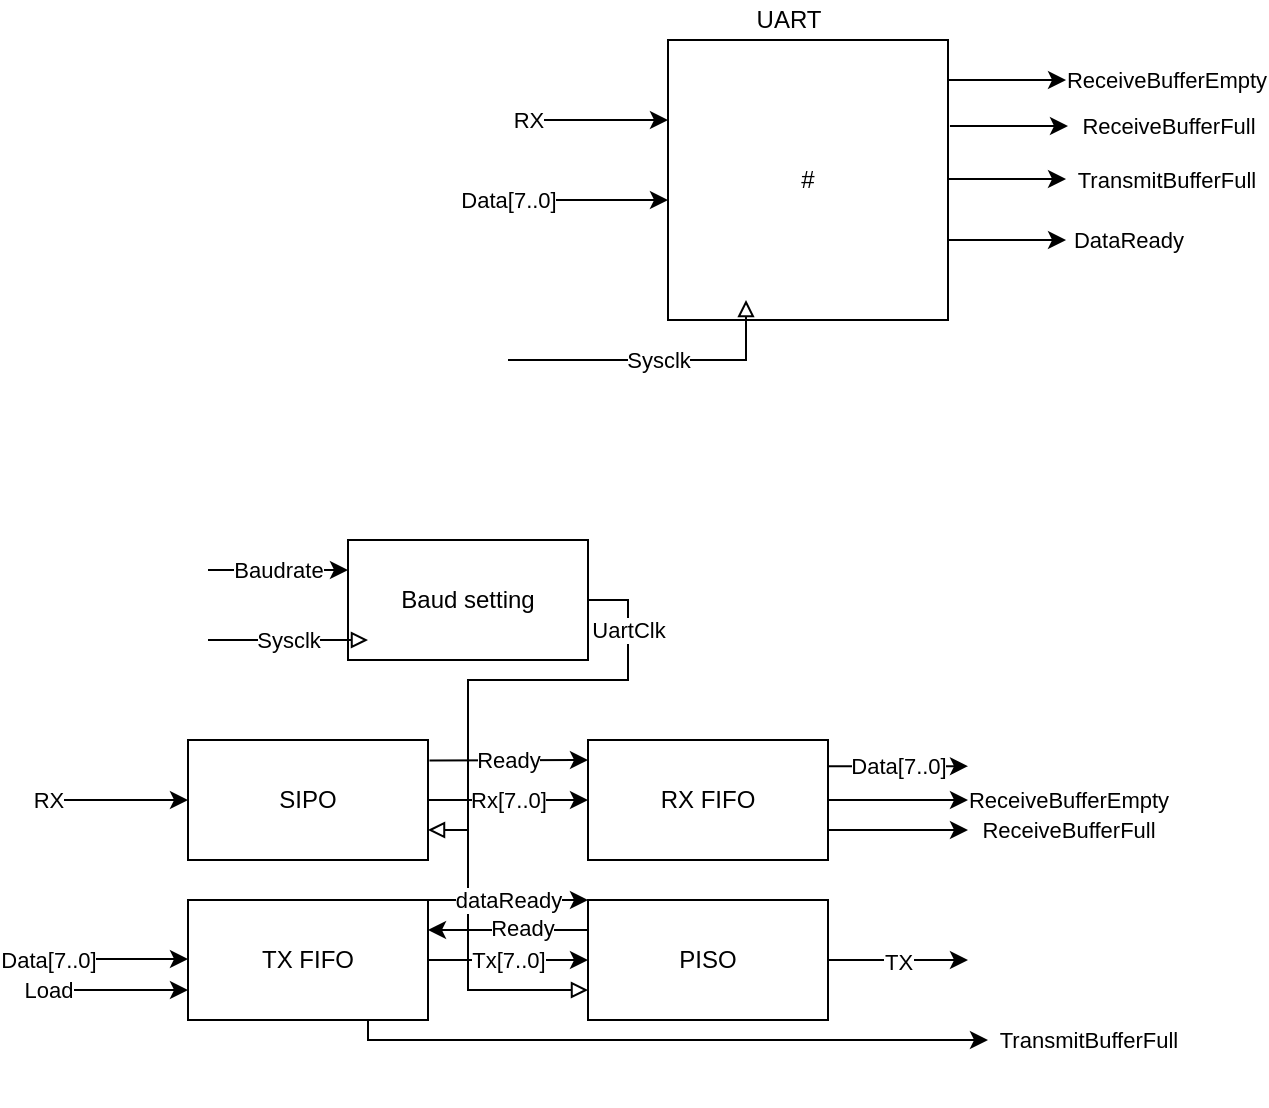 <mxfile version="13.6.2" type="device"><diagram id="MpUjHJU2dTYtarhWHewO" name="Page-1"><mxGraphModel dx="1245" dy="228" grid="1" gridSize="10" guides="1" tooltips="1" connect="1" arrows="1" fold="1" page="1" pageScale="1" pageWidth="850" pageHeight="1100" math="0" shadow="0"><root><mxCell id="0"/><mxCell id="1" parent="0"/><mxCell id="zaFGXom9koquHT796XcU-1" value="#" style="whiteSpace=wrap;html=1;aspect=fixed;" vertex="1" parent="1"><mxGeometry x="240" y="40" width="140" height="140" as="geometry"/></mxCell><mxCell id="zaFGXom9koquHT796XcU-2" value="Data[7..0]" style="endArrow=classic;html=1;" edge="1" parent="1"><mxGeometry x="-1" width="50" height="50" relative="1" as="geometry"><mxPoint x="160" y="120" as="sourcePoint"/><mxPoint x="240" y="120" as="targetPoint"/><mxPoint as="offset"/></mxGeometry></mxCell><mxCell id="zaFGXom9koquHT796XcU-3" value="RX" style="endArrow=classic;html=1;" edge="1" parent="1"><mxGeometry x="-1" width="50" height="50" relative="1" as="geometry"><mxPoint x="170" y="80" as="sourcePoint"/><mxPoint x="240" y="80" as="targetPoint"/><mxPoint as="offset"/></mxGeometry></mxCell><mxCell id="zaFGXom9koquHT796XcU-6" value="UART" style="text;html=1;align=center;verticalAlign=middle;resizable=0;points=[];autosize=1;" vertex="1" parent="1"><mxGeometry x="275" y="20" width="50" height="20" as="geometry"/></mxCell><mxCell id="zaFGXom9koquHT796XcU-7" value="ReceiveBufferFull" style="endArrow=classic;html=1;exitX=1.007;exitY=0.307;exitDx=0;exitDy=0;exitPerimeter=0;" edge="1" parent="1" source="zaFGXom9koquHT796XcU-1"><mxGeometry x="1" y="50" width="50" height="50" relative="1" as="geometry"><mxPoint x="400" y="80" as="sourcePoint"/><mxPoint x="440" y="83" as="targetPoint"/><mxPoint x="50" y="50" as="offset"/></mxGeometry></mxCell><mxCell id="zaFGXom9koquHT796XcU-8" value="TransmitBufferFull" style="endArrow=classic;html=1;exitX=1.007;exitY=0.307;exitDx=0;exitDy=0;exitPerimeter=0;" edge="1" parent="1"><mxGeometry x="1" y="50" width="50" height="50" relative="1" as="geometry"><mxPoint x="380" y="109.5" as="sourcePoint"/><mxPoint x="439.02" y="109.52" as="targetPoint"/><mxPoint x="50" y="50" as="offset"/></mxGeometry></mxCell><mxCell id="zaFGXom9koquHT796XcU-9" value="DataReady" style="endArrow=classic;html=1;exitX=1.007;exitY=0.307;exitDx=0;exitDy=0;exitPerimeter=0;" edge="1" parent="1"><mxGeometry x="1" y="31" width="50" height="50" relative="1" as="geometry"><mxPoint x="380" y="140" as="sourcePoint"/><mxPoint x="439.02" y="140.02" as="targetPoint"/><mxPoint x="31" y="31" as="offset"/></mxGeometry></mxCell><mxCell id="zaFGXom9koquHT796XcU-10" value="ReceiveBufferEmpty" style="endArrow=classic;html=1;exitX=1.007;exitY=0.307;exitDx=0;exitDy=0;exitPerimeter=0;" edge="1" parent="1"><mxGeometry x="1" y="50" width="50" height="50" relative="1" as="geometry"><mxPoint x="380" y="60.0" as="sourcePoint"/><mxPoint x="439.02" y="60.02" as="targetPoint"/><mxPoint x="50" y="50" as="offset"/></mxGeometry></mxCell><mxCell id="zaFGXom9koquHT796XcU-17" value="Data[7..0]" style="edgeStyle=orthogonalEdgeStyle;rounded=0;orthogonalLoop=1;jettySize=auto;html=1;" edge="1" parent="1"><mxGeometry relative="1" as="geometry"><mxPoint x="320" y="403.09" as="sourcePoint"/><mxPoint x="390" y="403.09" as="targetPoint"/></mxGeometry></mxCell><mxCell id="zaFGXom9koquHT796XcU-11" value="RX FIFO" style="rounded=0;whiteSpace=wrap;html=1;" vertex="1" parent="1"><mxGeometry x="200" y="390" width="120" height="60" as="geometry"/></mxCell><mxCell id="zaFGXom9koquHT796XcU-22" value="Tx[7..0]" style="edgeStyle=orthogonalEdgeStyle;rounded=0;orthogonalLoop=1;jettySize=auto;html=1;" edge="1" parent="1" source="zaFGXom9koquHT796XcU-14" target="zaFGXom9koquHT796XcU-21"><mxGeometry relative="1" as="geometry"/></mxCell><mxCell id="zaFGXom9koquHT796XcU-14" value="TX FIFO" style="rounded=0;whiteSpace=wrap;html=1;" vertex="1" parent="1"><mxGeometry y="470" width="120" height="60" as="geometry"/></mxCell><mxCell id="zaFGXom9koquHT796XcU-15" value="RX" style="endArrow=classic;html=1;entryX=0;entryY=0.5;entryDx=0;entryDy=0;" edge="1" parent="1" target="zaFGXom9koquHT796XcU-19"><mxGeometry x="-1" width="50" height="50" relative="1" as="geometry"><mxPoint x="-70" y="420" as="sourcePoint"/><mxPoint x="-20" y="410.5" as="targetPoint"/><mxPoint as="offset"/></mxGeometry></mxCell><mxCell id="zaFGXom9koquHT796XcU-18" value="Data[7..0]" style="endArrow=classic;html=1;" edge="1" parent="1"><mxGeometry x="-1" width="50" height="50" relative="1" as="geometry"><mxPoint x="-70" y="499.5" as="sourcePoint"/><mxPoint y="499.5" as="targetPoint"/><mxPoint as="offset"/></mxGeometry></mxCell><mxCell id="zaFGXom9koquHT796XcU-20" value="Rx[7..0]" style="edgeStyle=orthogonalEdgeStyle;rounded=0;orthogonalLoop=1;jettySize=auto;html=1;" edge="1" parent="1" source="zaFGXom9koquHT796XcU-19" target="zaFGXom9koquHT796XcU-11"><mxGeometry relative="1" as="geometry"/></mxCell><mxCell id="zaFGXom9koquHT796XcU-19" value="SIPO" style="rounded=0;whiteSpace=wrap;html=1;" vertex="1" parent="1"><mxGeometry y="390" width="120" height="60" as="geometry"/></mxCell><mxCell id="zaFGXom9koquHT796XcU-24" value="TX" style="edgeStyle=orthogonalEdgeStyle;rounded=0;orthogonalLoop=1;jettySize=auto;html=1;" edge="1" parent="1" source="zaFGXom9koquHT796XcU-21"><mxGeometry relative="1" as="geometry"><mxPoint x="390" y="500" as="targetPoint"/></mxGeometry></mxCell><mxCell id="zaFGXom9koquHT796XcU-21" value="PISO" style="rounded=0;whiteSpace=wrap;html=1;" vertex="1" parent="1"><mxGeometry x="200" y="470" width="120" height="60" as="geometry"/></mxCell><mxCell id="zaFGXom9koquHT796XcU-25" value="Sysclk" style="endArrow=block;html=1;rounded=0;endFill=0;" edge="1" parent="1"><mxGeometry width="50" height="50" relative="1" as="geometry"><mxPoint x="160" y="200" as="sourcePoint"/><mxPoint x="279" y="170" as="targetPoint"/><Array as="points"><mxPoint x="275" y="200"/><mxPoint x="279" y="200"/></Array></mxGeometry></mxCell><mxCell id="zaFGXom9koquHT796XcU-27" value="Baud setting" style="rounded=0;whiteSpace=wrap;html=1;" vertex="1" parent="1"><mxGeometry x="80" y="290" width="120" height="60" as="geometry"/></mxCell><mxCell id="zaFGXom9koquHT796XcU-28" value="Baudrate" style="endArrow=classic;html=1;entryX=0;entryY=0.25;entryDx=0;entryDy=0;" edge="1" parent="1" target="zaFGXom9koquHT796XcU-27"><mxGeometry width="50" height="50" relative="1" as="geometry"><mxPoint x="10" y="305" as="sourcePoint"/><mxPoint x="100" y="400" as="targetPoint"/></mxGeometry></mxCell><mxCell id="zaFGXom9koquHT796XcU-29" value="Sysclk" style="endArrow=block;html=1;endFill=0;rounded=0;" edge="1" parent="1"><mxGeometry width="50" height="50" relative="1" as="geometry"><mxPoint x="10" y="340" as="sourcePoint"/><mxPoint x="90" y="340" as="targetPoint"/><Array as="points"><mxPoint x="80" y="340"/></Array></mxGeometry></mxCell><mxCell id="zaFGXom9koquHT796XcU-30" value="UartClk" style="endArrow=block;html=1;exitX=1;exitY=0.5;exitDx=0;exitDy=0;entryX=0;entryY=0.75;entryDx=0;entryDy=0;rounded=0;endFill=0;" edge="1" parent="1" source="zaFGXom9koquHT796XcU-27" target="zaFGXom9koquHT796XcU-21"><mxGeometry x="-0.814" width="50" height="50" relative="1" as="geometry"><mxPoint x="60" y="490" as="sourcePoint"/><mxPoint x="110" y="440" as="targetPoint"/><Array as="points"><mxPoint x="220" y="320"/><mxPoint x="220" y="360"/><mxPoint x="140" y="360"/><mxPoint x="140" y="450"/><mxPoint x="140" y="515"/></Array><mxPoint as="offset"/></mxGeometry></mxCell><mxCell id="zaFGXom9koquHT796XcU-31" value="UartClk" style="endArrow=block;html=1;rounded=0;endFill=0;entryX=1;entryY=0.75;entryDx=0;entryDy=0;exitX=1;exitY=0.5;exitDx=0;exitDy=0;" edge="1" parent="1" source="zaFGXom9koquHT796XcU-27" target="zaFGXom9koquHT796XcU-19"><mxGeometry x="-0.704" width="50" height="50" relative="1" as="geometry"><mxPoint x="220" y="330" as="sourcePoint"/><mxPoint x="170" y="432" as="targetPoint"/><Array as="points"><mxPoint x="220" y="320"/><mxPoint x="220" y="360"/><mxPoint x="140" y="360"/><mxPoint x="140" y="435"/></Array><mxPoint as="offset"/></mxGeometry></mxCell><mxCell id="zaFGXom9koquHT796XcU-32" value="ReceiveBufferFull" style="endArrow=classic;html=1;exitX=1;exitY=0.75;exitDx=0;exitDy=0;" edge="1" parent="1" source="zaFGXom9koquHT796XcU-11"><mxGeometry x="1" y="50" width="50" height="50" relative="1" as="geometry"><mxPoint x="330" y="450" as="sourcePoint"/><mxPoint x="390" y="435" as="targetPoint"/><mxPoint x="50" y="50" as="offset"/></mxGeometry></mxCell><mxCell id="zaFGXom9koquHT796XcU-33" value="ReceiveBufferEmpty" style="endArrow=classic;html=1;exitX=1;exitY=0.5;exitDx=0;exitDy=0;" edge="1" parent="1" source="zaFGXom9koquHT796XcU-11"><mxGeometry x="1" y="50" width="50" height="50" relative="1" as="geometry"><mxPoint x="325" y="419.58" as="sourcePoint"/><mxPoint x="390" y="420" as="targetPoint"/><mxPoint x="50" y="50" as="offset"/></mxGeometry></mxCell><mxCell id="zaFGXom9koquHT796XcU-35" value="&#10;&#10;&lt;span style=&quot;color: rgb(0, 0, 0); font-family: helvetica; font-size: 11px; font-style: normal; font-weight: 400; letter-spacing: normal; text-align: center; text-indent: 0px; text-transform: none; word-spacing: 0px; background-color: rgb(255, 255, 255); display: inline; float: none;&quot;&gt;TransmitBufferFull&lt;/span&gt;&#10;&#10;" style="endArrow=classic;html=1;exitX=0.75;exitY=1;exitDx=0;exitDy=0;rounded=0;" edge="1" parent="1" source="zaFGXom9koquHT796XcU-14"><mxGeometry x="1" y="50" width="50" height="50" relative="1" as="geometry"><mxPoint x="170" y="330" as="sourcePoint"/><mxPoint x="400" y="540" as="targetPoint"/><Array as="points"><mxPoint x="90" y="540"/></Array><mxPoint x="50" y="50" as="offset"/></mxGeometry></mxCell><mxCell id="zaFGXom9koquHT796XcU-36" value="" style="endArrow=classic;html=1;exitX=0;exitY=0.25;exitDx=0;exitDy=0;entryX=1;entryY=0.25;entryDx=0;entryDy=0;" edge="1" parent="1" source="zaFGXom9koquHT796XcU-21" target="zaFGXom9koquHT796XcU-14"><mxGeometry width="50" height="50" relative="1" as="geometry"><mxPoint x="170" y="510" as="sourcePoint"/><mxPoint x="220" y="460" as="targetPoint"/></mxGeometry></mxCell><mxCell id="zaFGXom9koquHT796XcU-37" value="Ready" style="edgeLabel;html=1;align=center;verticalAlign=middle;resizable=0;points=[];" vertex="1" connectable="0" parent="zaFGXom9koquHT796XcU-36"><mxGeometry x="-0.175" y="-1" relative="1" as="geometry"><mxPoint as="offset"/></mxGeometry></mxCell><mxCell id="zaFGXom9koquHT796XcU-38" value="Ready" style="endArrow=classic;html=1;exitX=1.006;exitY=0.171;exitDx=0;exitDy=0;exitPerimeter=0;" edge="1" parent="1" source="zaFGXom9koquHT796XcU-19"><mxGeometry width="50" height="50" relative="1" as="geometry"><mxPoint x="170" y="450" as="sourcePoint"/><mxPoint x="200" y="400" as="targetPoint"/></mxGeometry></mxCell><mxCell id="zaFGXom9koquHT796XcU-39" value="dataReady" style="endArrow=classic;html=1;exitX=1;exitY=0;exitDx=0;exitDy=0;entryX=0;entryY=0;entryDx=0;entryDy=0;" edge="1" parent="1" source="zaFGXom9koquHT796XcU-14" target="zaFGXom9koquHT796XcU-21"><mxGeometry width="50" height="50" relative="1" as="geometry"><mxPoint x="130" y="450" as="sourcePoint"/><mxPoint x="180" y="400" as="targetPoint"/></mxGeometry></mxCell><mxCell id="zaFGXom9koquHT796XcU-40" value="Load" style="endArrow=classic;html=1;entryX=0;entryY=0.75;entryDx=0;entryDy=0;" edge="1" parent="1" target="zaFGXom9koquHT796XcU-14"><mxGeometry x="-1" width="50" height="50" relative="1" as="geometry"><mxPoint x="-70" y="515" as="sourcePoint"/><mxPoint x="370" y="560" as="targetPoint"/><mxPoint as="offset"/></mxGeometry></mxCell></root></mxGraphModel></diagram></mxfile>